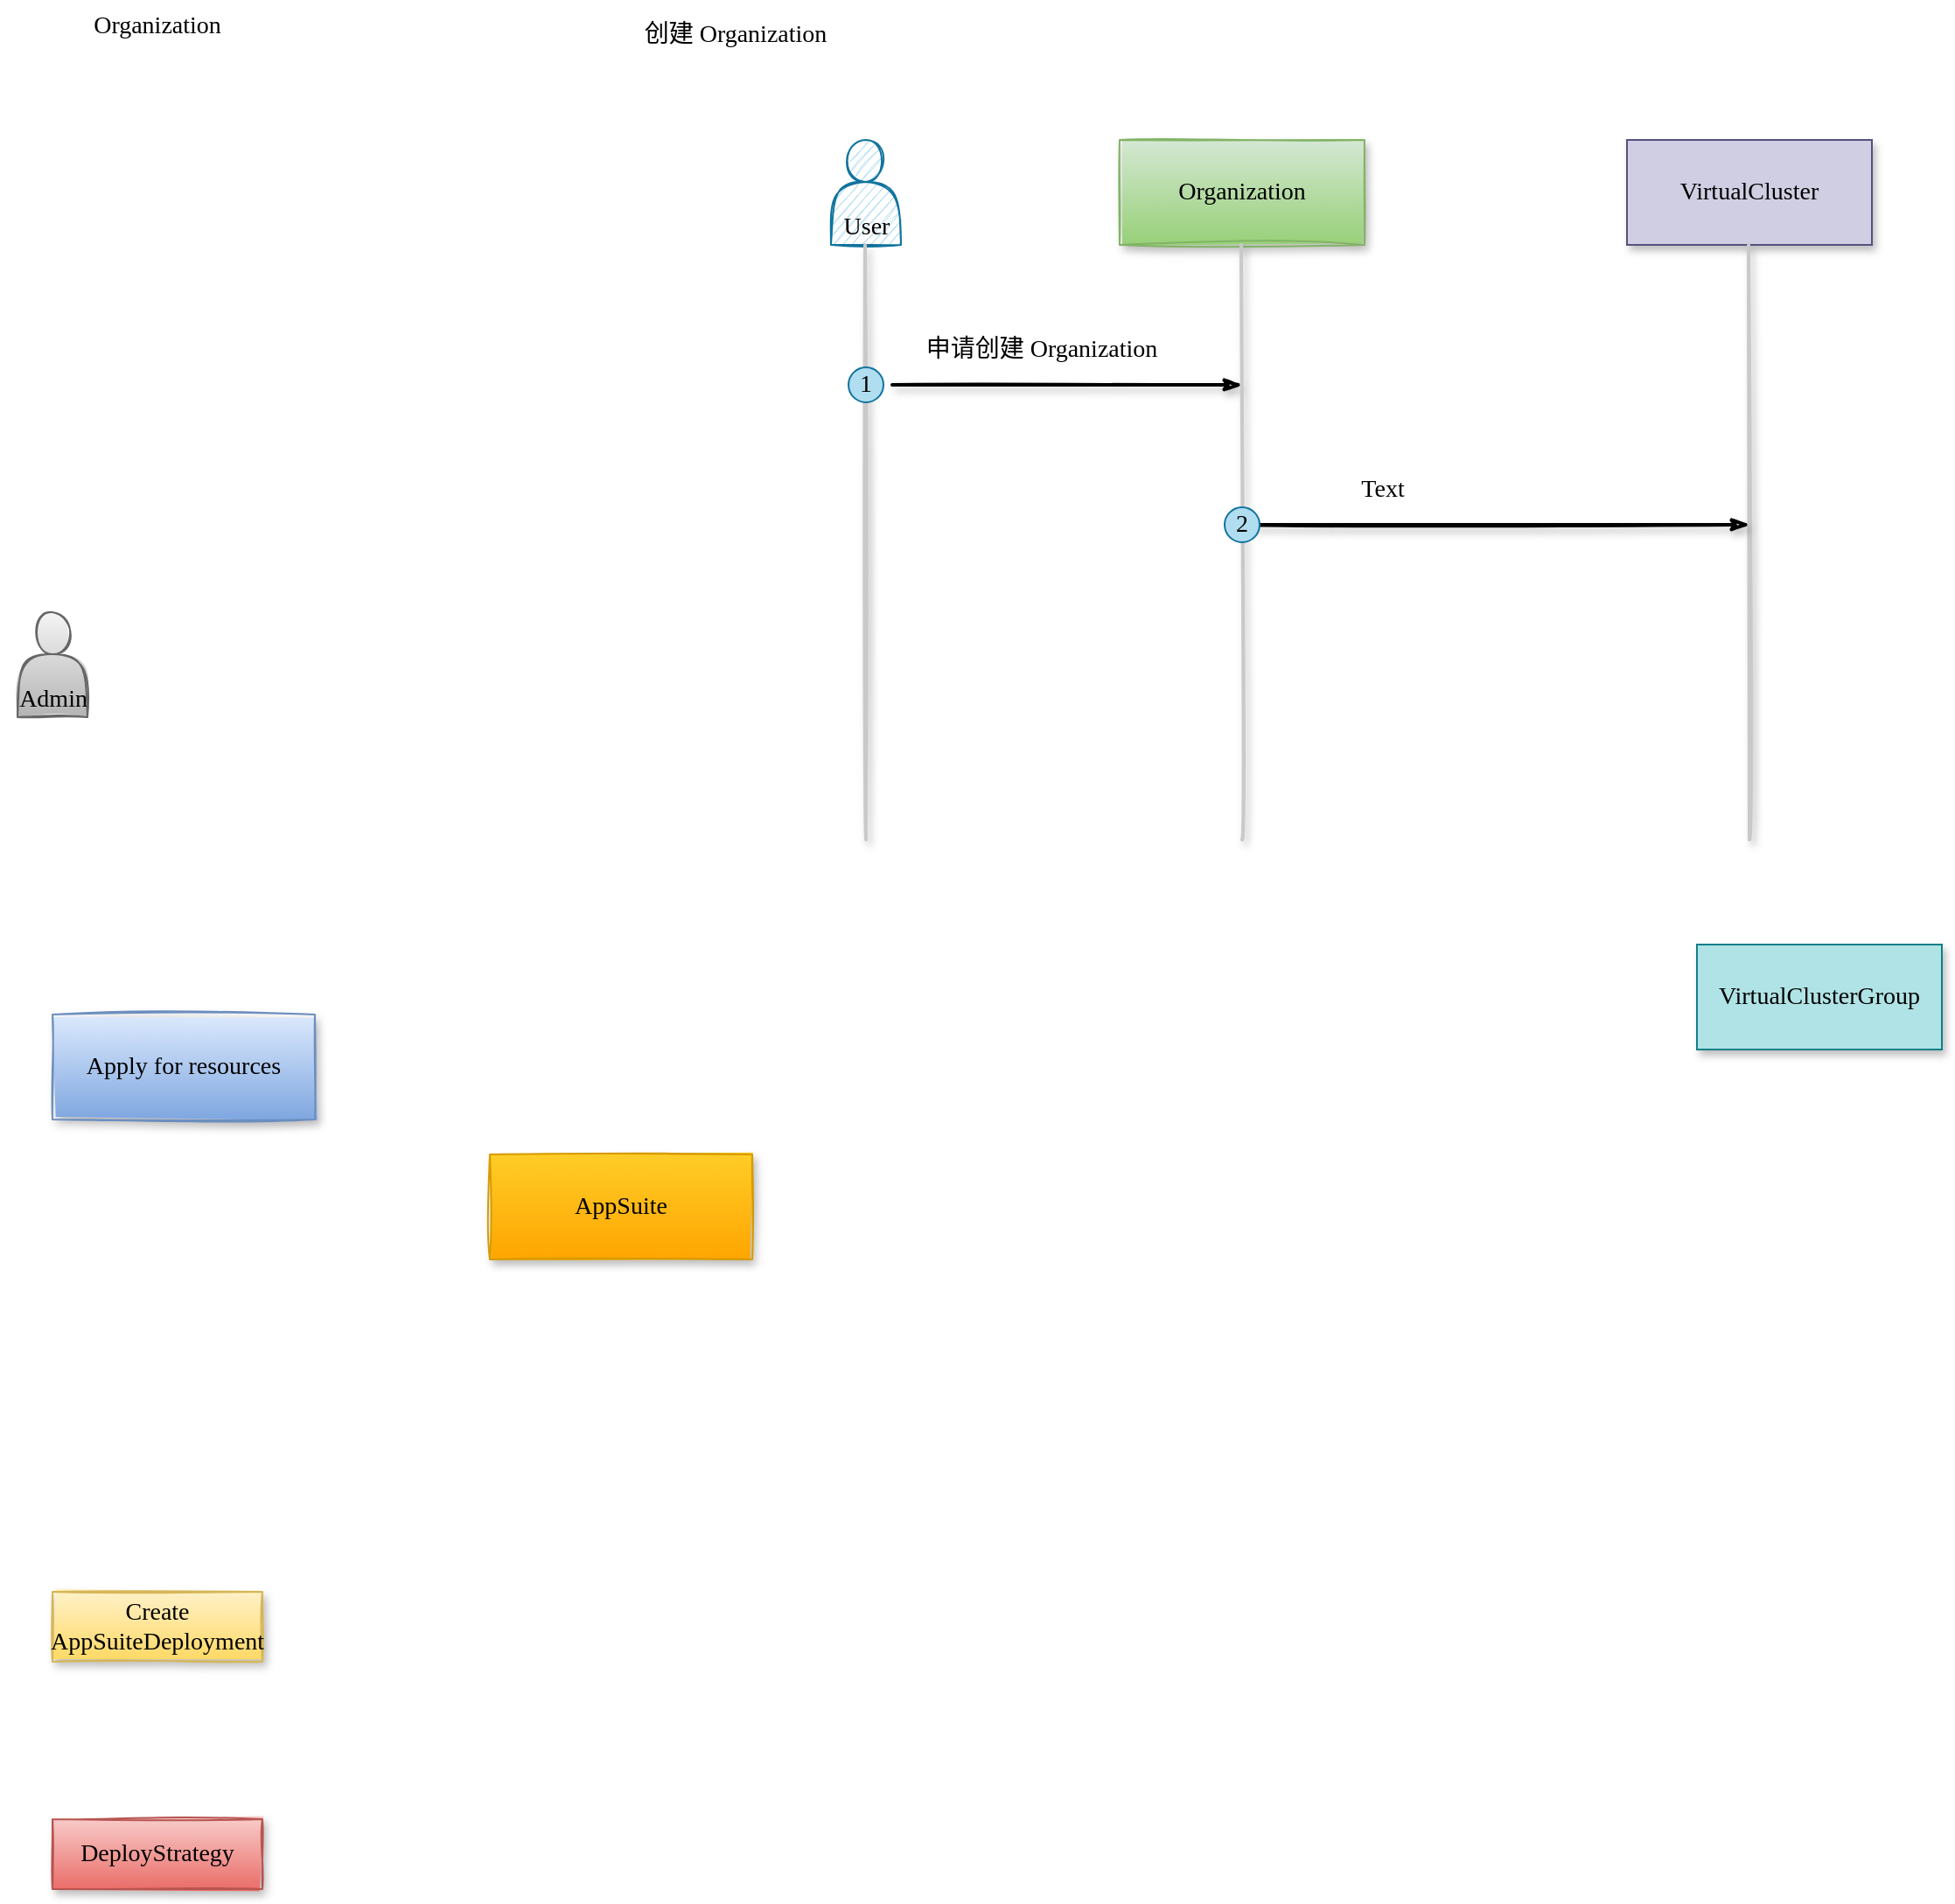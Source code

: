 <mxfile version="16.6.1" type="github" pages="5">
  <diagram id="P80EDRxeVCt8WHDjeRlq" name="Demeter MVP">
    <mxGraphModel dx="991" dy="2048" grid="1" gridSize="10" guides="1" tooltips="1" connect="1" arrows="1" fold="1" page="1" pageScale="1" pageWidth="827" pageHeight="1169" math="0" shadow="0">
      <root>
        <mxCell id="0" />
        <mxCell id="1" parent="0" />
        <mxCell id="g_67S0tc9M7nfNrRykts-2" value="Apply for resources" style="text;html=1;strokeColor=#6c8ebf;fillColor=#dae8fc;align=center;verticalAlign=middle;whiteSpace=wrap;rounded=0;shadow=1;glass=0;sketch=1;fontFamily=Comic Sans MS;fontSize=14;gradientColor=#7ea6e0;" vertex="1" parent="1">
          <mxGeometry x="30" y="10" width="150" height="60" as="geometry" />
        </mxCell>
        <mxCell id="g_67S0tc9M7nfNrRykts-3" value="Organization" style="text;html=1;strokeColor=#82b366;fillColor=#d5e8d4;align=center;verticalAlign=middle;whiteSpace=wrap;rounded=0;shadow=1;glass=0;sketch=1;fontFamily=Comic Sans MS;fontSize=14;gradientColor=#97d077;" vertex="1" parent="1">
          <mxGeometry x="640" y="-490" width="140" height="60" as="geometry" />
        </mxCell>
        <mxCell id="g_67S0tc9M7nfNrRykts-5" value="AppSuite" style="text;html=1;strokeColor=#d79b00;fillColor=#ffcd28;align=center;verticalAlign=middle;whiteSpace=wrap;rounded=0;shadow=1;glass=0;sketch=1;fontFamily=Comic Sans MS;fontSize=14;gradientColor=#ffa500;" vertex="1" parent="1">
          <mxGeometry x="280" y="90" width="150" height="60" as="geometry" />
        </mxCell>
        <mxCell id="g_67S0tc9M7nfNrRykts-6" value="Create AppSuiteDeployment" style="text;html=1;strokeColor=#d6b656;fillColor=#fff2cc;align=center;verticalAlign=middle;whiteSpace=wrap;rounded=0;shadow=1;glass=0;sketch=1;fontFamily=Comic Sans MS;fontSize=14;gradientColor=#ffd966;" vertex="1" parent="1">
          <mxGeometry x="30" y="340" width="120" height="40" as="geometry" />
        </mxCell>
        <mxCell id="g_67S0tc9M7nfNrRykts-7" value="DeployStrategy" style="text;html=1;strokeColor=#b85450;fillColor=#f8cecc;align=center;verticalAlign=middle;whiteSpace=wrap;rounded=0;shadow=1;glass=0;sketch=1;fontFamily=Comic Sans MS;fontSize=14;gradientColor=#ea6b66;" vertex="1" parent="1">
          <mxGeometry x="30" y="470" width="120" height="40" as="geometry" />
        </mxCell>
        <mxCell id="g_67S0tc9M7nfNrRykts-10" value="Organization" style="text;html=1;strokeColor=none;fillColor=none;align=center;verticalAlign=middle;whiteSpace=wrap;rounded=0;shadow=0;glass=0;sketch=1;fontFamily=Comic Sans MS;fontSize=14;" vertex="1" parent="1">
          <mxGeometry x="60" y="-570" width="60" height="30" as="geometry" />
        </mxCell>
        <mxCell id="KJLlCfEV6BKomLMIl_Fm-1" value="" style="shape=actor;whiteSpace=wrap;html=1;rounded=0;shadow=0;glass=0;sketch=1;fontFamily=Comic Sans MS;fontSize=14;fillColor=#f5f5f5;gradientColor=#b3b3b3;strokeColor=#666666;" vertex="1" parent="1">
          <mxGeometry x="10" y="-220" width="40" height="60" as="geometry" />
        </mxCell>
        <mxCell id="KJLlCfEV6BKomLMIl_Fm-2" value="Admin" style="text;html=1;align=center;verticalAlign=middle;resizable=0;points=[];autosize=1;strokeColor=none;fillColor=none;fontSize=14;fontFamily=Comic Sans MS;rounded=0;" vertex="1" parent="1">
          <mxGeometry y="-180" width="60" height="20" as="geometry" />
        </mxCell>
        <mxCell id="KJLlCfEV6BKomLMIl_Fm-4" value="" style="endArrow=classicThin;html=1;fontFamily=Comic Sans MS;fontSize=14;endFill=1;strokeColor=default;targetPerimeterSpacing=0;strokeWidth=2;sketch=1;shadow=1;textOpacity=50;labelBorderColor=none;edgeStyle=orthogonalEdgeStyle;curved=1;entryX=0;entryY=0.25;entryDx=0;entryDy=0;startArrow=none;" edge="1" parent="1">
          <mxGeometry width="50" height="50" relative="1" as="geometry">
            <mxPoint x="510" y="-350" as="sourcePoint" />
            <mxPoint x="710" y="-350" as="targetPoint" />
            <Array as="points">
              <mxPoint x="580" y="-349.5" />
              <mxPoint x="645" y="-349.5" />
            </Array>
          </mxGeometry>
        </mxCell>
        <mxCell id="KJLlCfEV6BKomLMIl_Fm-5" value="" style="shape=actor;whiteSpace=wrap;html=1;rounded=0;shadow=0;glass=0;sketch=1;fontFamily=Comic Sans MS;fontSize=14;fillColor=#b1ddf0;strokeColor=#10739e;" vertex="1" parent="1">
          <mxGeometry x="475" y="-490" width="40" height="60" as="geometry" />
        </mxCell>
        <mxCell id="KJLlCfEV6BKomLMIl_Fm-6" value="User" style="text;html=1;align=center;verticalAlign=middle;resizable=0;points=[];autosize=1;strokeColor=none;fillColor=none;fontSize=14;fontFamily=Comic Sans MS;rounded=0;" vertex="1" parent="1">
          <mxGeometry x="470" y="-450" width="50" height="20" as="geometry" />
        </mxCell>
        <mxCell id="KJLlCfEV6BKomLMIl_Fm-7" value="" style="endArrow=none;html=1;shadow=1;labelBorderColor=none;sketch=1;fontFamily=Comic Sans MS;fontSize=14;targetPerimeterSpacing=0;strokeColor=#C9C9C9;strokeWidth=2;curved=1;" edge="1" parent="1">
          <mxGeometry width="50" height="50" relative="1" as="geometry">
            <mxPoint x="710" y="-90" as="sourcePoint" />
            <mxPoint x="709.5" y="-430" as="targetPoint" />
          </mxGeometry>
        </mxCell>
        <mxCell id="KJLlCfEV6BKomLMIl_Fm-9" value="创建 Organization" style="text;html=1;align=center;verticalAlign=middle;resizable=0;points=[];autosize=1;strokeColor=none;fillColor=none;fontSize=14;fontFamily=Comic Sans MS;" vertex="1" parent="1">
          <mxGeometry x="355" y="-560" width="130" height="20" as="geometry" />
        </mxCell>
        <mxCell id="KJLlCfEV6BKomLMIl_Fm-10" value="VirtualCluster" style="text;html=1;strokeColor=#56517e;fillColor=#d0cee2;align=center;verticalAlign=middle;whiteSpace=wrap;rounded=0;shadow=1;glass=0;sketch=0;fontFamily=Comic Sans MS;fontSize=14;" vertex="1" parent="1">
          <mxGeometry x="930" y="-490" width="140" height="60" as="geometry" />
        </mxCell>
        <mxCell id="KJLlCfEV6BKomLMIl_Fm-11" value="VirtualClusterGroup" style="text;html=1;strokeColor=#0e8088;fillColor=#b0e3e6;align=center;verticalAlign=middle;whiteSpace=wrap;rounded=0;shadow=1;glass=0;sketch=0;fontFamily=Comic Sans MS;fontSize=14;" vertex="1" parent="1">
          <mxGeometry x="970" y="-30" width="140" height="60" as="geometry" />
        </mxCell>
        <mxCell id="KJLlCfEV6BKomLMIl_Fm-13" value="" style="endArrow=none;html=1;shadow=1;labelBorderColor=none;sketch=1;fontFamily=Comic Sans MS;fontSize=14;targetPerimeterSpacing=0;strokeColor=#C9C9C9;strokeWidth=2;curved=1;" edge="1" parent="1">
          <mxGeometry width="50" height="50" relative="1" as="geometry">
            <mxPoint x="495" y="-90" as="sourcePoint" />
            <mxPoint x="494.5" y="-430" as="targetPoint" />
          </mxGeometry>
        </mxCell>
        <mxCell id="KJLlCfEV6BKomLMIl_Fm-16" value="1" style="ellipse;whiteSpace=wrap;html=1;aspect=fixed;shadow=0;glass=0;sketch=0;fontFamily=Comic Sans MS;fontSize=14;strokeColor=#10739e;fillColor=#b1ddf0;" vertex="1" parent="1">
          <mxGeometry x="485" y="-360" width="20" height="20" as="geometry" />
        </mxCell>
        <mxCell id="KJLlCfEV6BKomLMIl_Fm-20" value="申请创建 Organization" style="text;html=1;align=center;verticalAlign=middle;resizable=0;points=[];autosize=1;strokeColor=none;fillColor=none;fontSize=14;fontFamily=Comic Sans MS;" vertex="1" parent="1">
          <mxGeometry x="515" y="-380" width="160" height="20" as="geometry" />
        </mxCell>
        <mxCell id="KJLlCfEV6BKomLMIl_Fm-21" value="" style="endArrow=none;html=1;shadow=1;labelBorderColor=none;sketch=1;fontFamily=Comic Sans MS;fontSize=14;targetPerimeterSpacing=0;strokeColor=#C9C9C9;strokeWidth=2;curved=1;" edge="1" parent="1">
          <mxGeometry width="50" height="50" relative="1" as="geometry">
            <mxPoint x="1000" y="-90" as="sourcePoint" />
            <mxPoint x="999.5" y="-430" as="targetPoint" />
          </mxGeometry>
        </mxCell>
        <mxCell id="KJLlCfEV6BKomLMIl_Fm-23" value="" style="endArrow=classicThin;html=1;fontFamily=Comic Sans MS;fontSize=14;endFill=1;strokeColor=default;targetPerimeterSpacing=0;strokeWidth=2;sketch=1;shadow=1;textOpacity=50;labelBorderColor=none;edgeStyle=orthogonalEdgeStyle;curved=1;startArrow=none;" edge="1" parent="1">
          <mxGeometry width="50" height="50" relative="1" as="geometry">
            <mxPoint x="710" y="-270" as="sourcePoint" />
            <mxPoint x="1000" y="-270" as="targetPoint" />
            <Array as="points">
              <mxPoint x="780" y="-269.5" />
              <mxPoint x="845" y="-269.5" />
            </Array>
          </mxGeometry>
        </mxCell>
        <mxCell id="KJLlCfEV6BKomLMIl_Fm-24" value="2" style="ellipse;whiteSpace=wrap;html=1;aspect=fixed;shadow=0;glass=0;sketch=0;fontFamily=Comic Sans MS;fontSize=14;strokeColor=#10739e;fillColor=#b1ddf0;" vertex="1" parent="1">
          <mxGeometry x="700" y="-280" width="20" height="20" as="geometry" />
        </mxCell>
        <mxCell id="KJLlCfEV6BKomLMIl_Fm-25" value="Text" style="text;html=1;align=center;verticalAlign=middle;resizable=0;points=[];autosize=1;strokeColor=none;fillColor=none;fontSize=14;fontFamily=Comic Sans MS;" vertex="1" parent="1">
          <mxGeometry x="770" y="-300" width="40" height="20" as="geometry" />
        </mxCell>
      </root>
    </mxGraphModel>
  </diagram>
  <diagram id="VJ3gBGblq1TV3pxNLmOf" name="1. 创建Organization">
    <mxGraphModel dx="991" dy="879" grid="1" gridSize="10" guides="1" tooltips="1" connect="1" arrows="1" fold="1" page="1" pageScale="1" pageWidth="827" pageHeight="1169" math="0" shadow="0">
      <root>
        <mxCell id="rdgrn490FYNPiPu0i_bA-0" />
        <mxCell id="rdgrn490FYNPiPu0i_bA-1" parent="rdgrn490FYNPiPu0i_bA-0" />
      </root>
    </mxGraphModel>
  </diagram>
  <diagram id="3itK0Z8CbpbBs4AdsDMk" name="2.创建 AppSuite">
    <mxGraphModel dx="991" dy="879" grid="1" gridSize="10" guides="1" tooltips="1" connect="1" arrows="1" fold="1" page="1" pageScale="1" pageWidth="827" pageHeight="1169" math="0" shadow="0">
      <root>
        <mxCell id="A3ZZf21LcCVlvLH5OgO8-0" />
        <mxCell id="A3ZZf21LcCVlvLH5OgO8-1" parent="A3ZZf21LcCVlvLH5OgO8-0" />
      </root>
    </mxGraphModel>
  </diagram>
  <diagram id="pDWVPtDRCaV1Gc1fOtGu" name="3. 创建 AppSuiteDeployment">
    <mxGraphModel dx="991" dy="879" grid="1" gridSize="10" guides="1" tooltips="1" connect="1" arrows="1" fold="1" page="1" pageScale="1" pageWidth="827" pageHeight="1169" math="0" shadow="0">
      <root>
        <mxCell id="YmFNUoA-qfOdQ-5PY7fX-0" />
        <mxCell id="YmFNUoA-qfOdQ-5PY7fX-1" parent="YmFNUoA-qfOdQ-5PY7fX-0" />
      </root>
    </mxGraphModel>
  </diagram>
  <diagram id="zG7_WZO14RuL6rSsGVOD" name="第 5 页">
    <mxGraphModel dx="991" dy="879" grid="1" gridSize="10" guides="1" tooltips="1" connect="1" arrows="1" fold="1" page="1" pageScale="1" pageWidth="827" pageHeight="1169" math="0" shadow="0">
      <root>
        <mxCell id="BqGy8jk__4xUgf4bKkDq-0" />
        <mxCell id="BqGy8jk__4xUgf4bKkDq-1" parent="BqGy8jk__4xUgf4bKkDq-0" />
      </root>
    </mxGraphModel>
  </diagram>
</mxfile>
